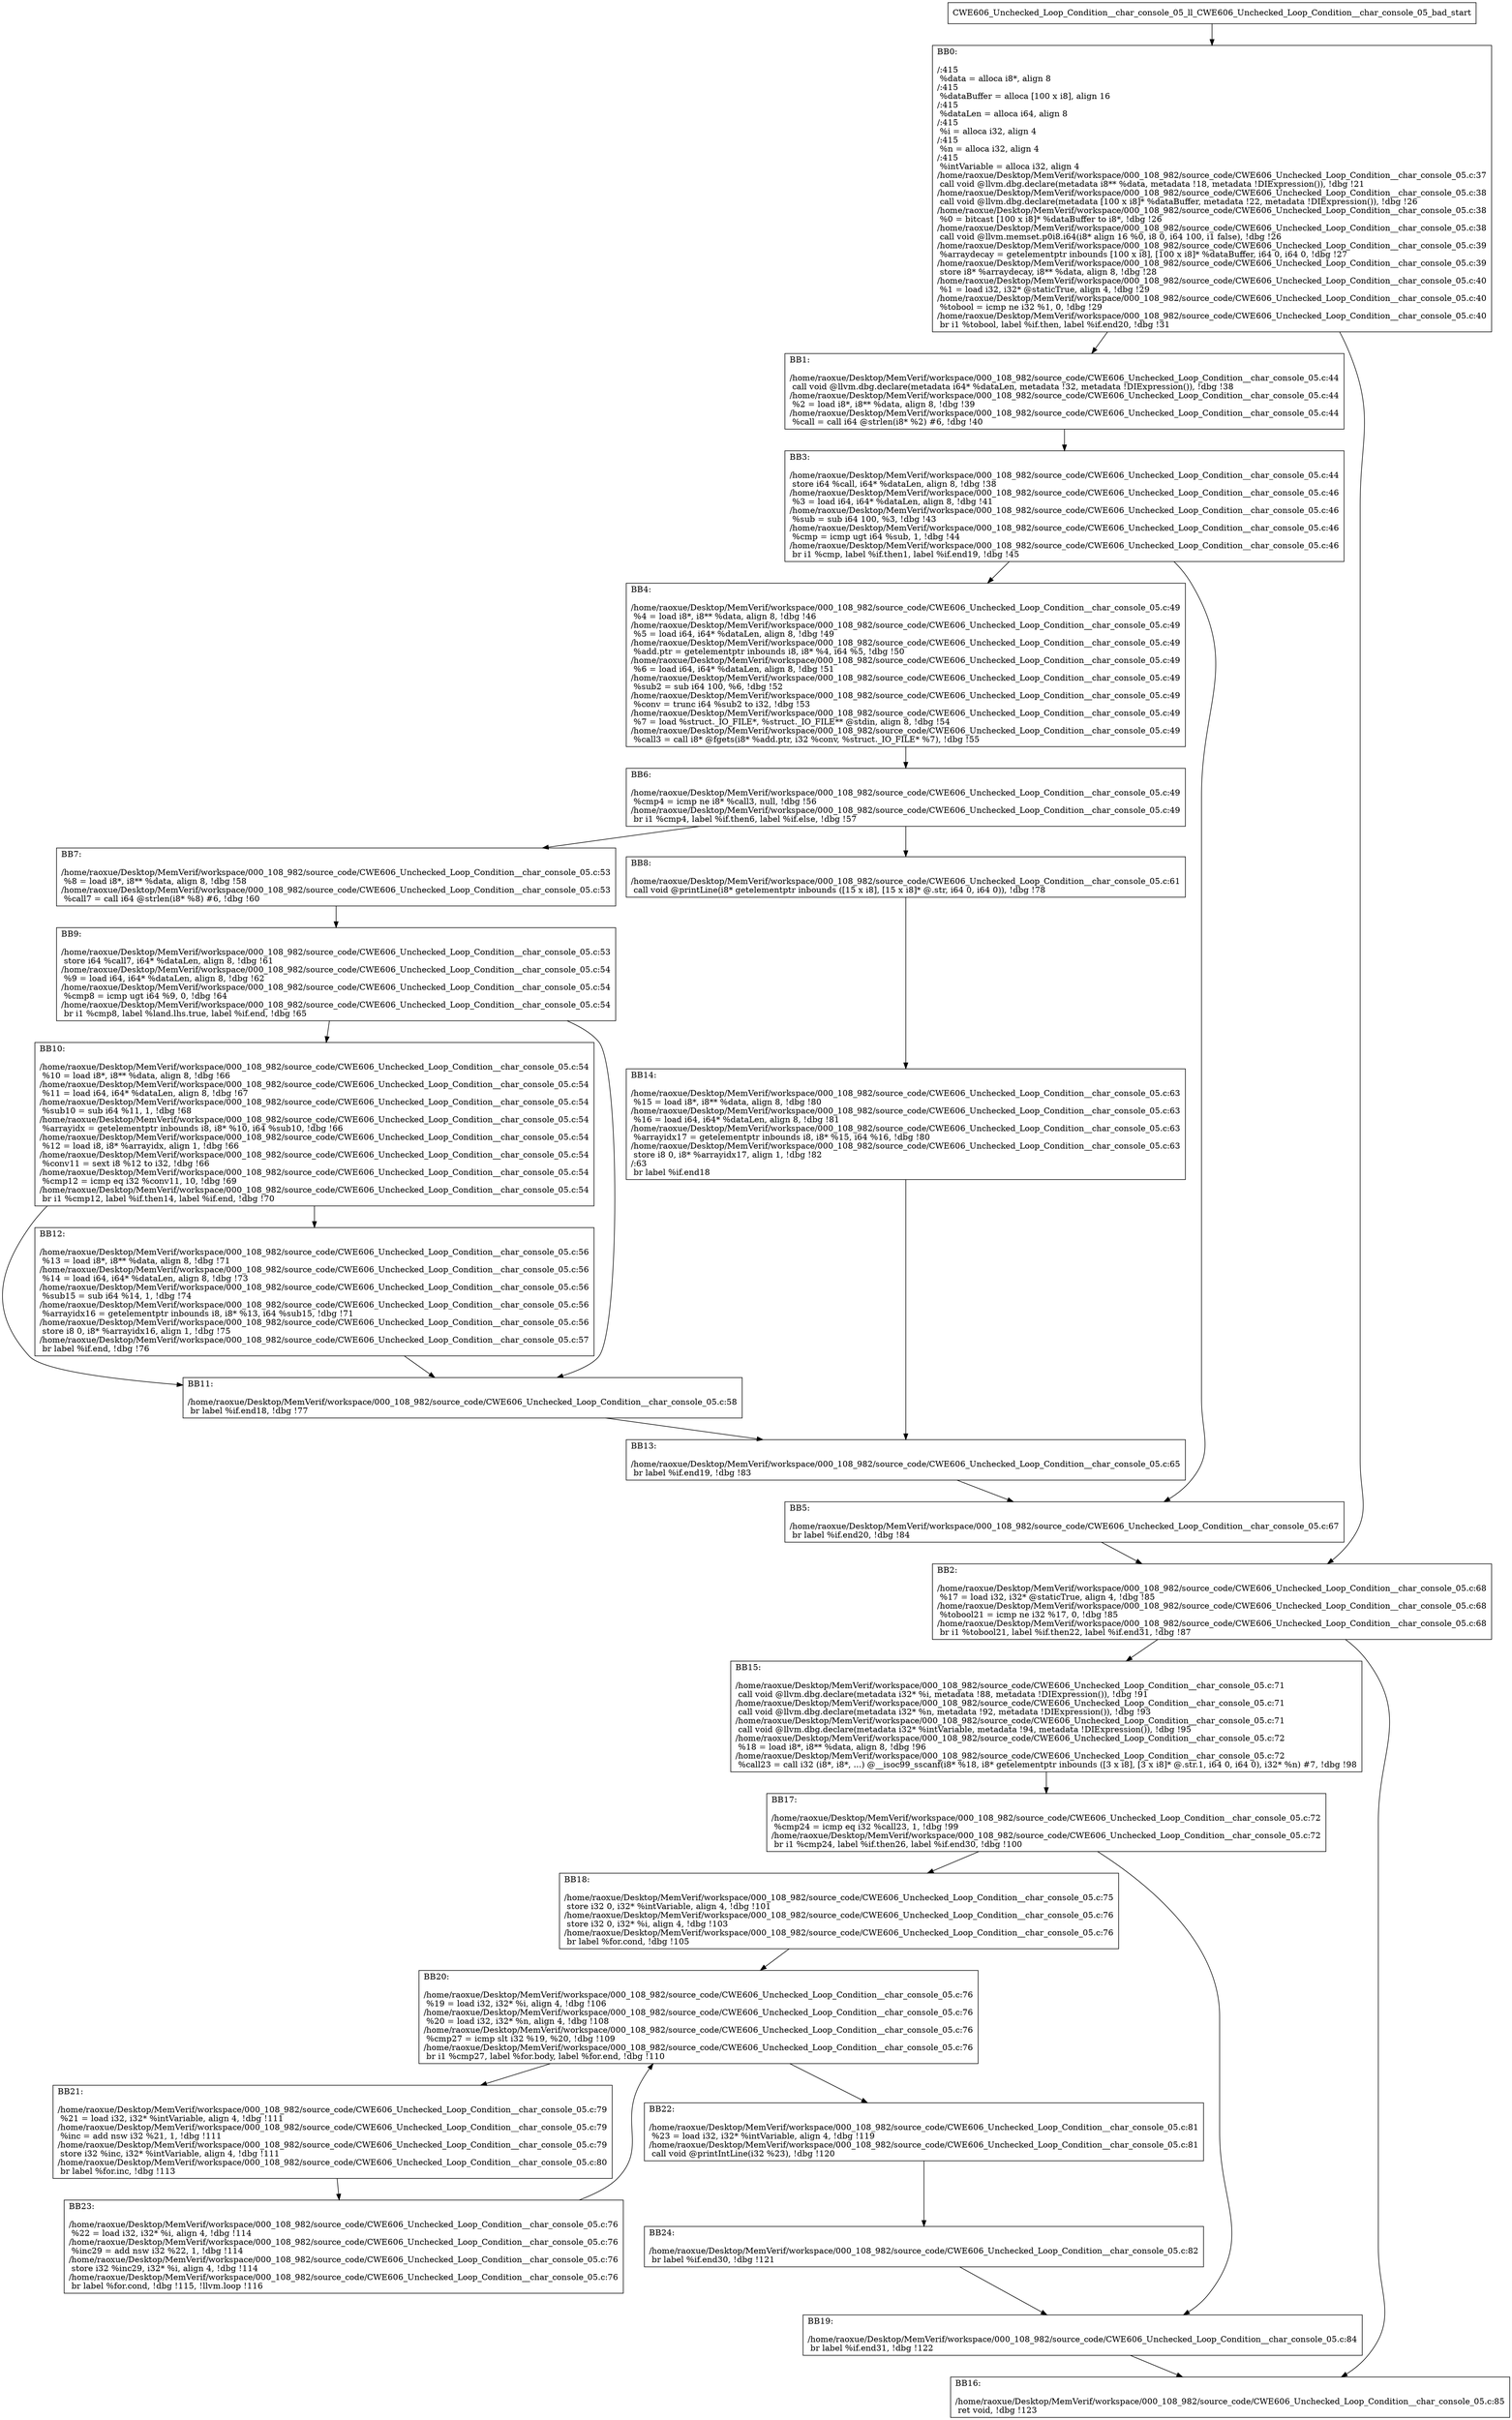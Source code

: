 digraph "CFG for'CWE606_Unchecked_Loop_Condition__char_console_05_ll_CWE606_Unchecked_Loop_Condition__char_console_05_bad' function" {
	BBCWE606_Unchecked_Loop_Condition__char_console_05_ll_CWE606_Unchecked_Loop_Condition__char_console_05_bad_start[shape=record,label="{CWE606_Unchecked_Loop_Condition__char_console_05_ll_CWE606_Unchecked_Loop_Condition__char_console_05_bad_start}"];
	BBCWE606_Unchecked_Loop_Condition__char_console_05_ll_CWE606_Unchecked_Loop_Condition__char_console_05_bad_start-> CWE606_Unchecked_Loop_Condition__char_console_05_ll_CWE606_Unchecked_Loop_Condition__char_console_05_badBB0;
	CWE606_Unchecked_Loop_Condition__char_console_05_ll_CWE606_Unchecked_Loop_Condition__char_console_05_badBB0 [shape=record, label="{BB0:\l\l/:415\l
  %data = alloca i8*, align 8\l
/:415\l
  %dataBuffer = alloca [100 x i8], align 16\l
/:415\l
  %dataLen = alloca i64, align 8\l
/:415\l
  %i = alloca i32, align 4\l
/:415\l
  %n = alloca i32, align 4\l
/:415\l
  %intVariable = alloca i32, align 4\l
/home/raoxue/Desktop/MemVerif/workspace/000_108_982/source_code/CWE606_Unchecked_Loop_Condition__char_console_05.c:37\l
  call void @llvm.dbg.declare(metadata i8** %data, metadata !18, metadata !DIExpression()), !dbg !21\l
/home/raoxue/Desktop/MemVerif/workspace/000_108_982/source_code/CWE606_Unchecked_Loop_Condition__char_console_05.c:38\l
  call void @llvm.dbg.declare(metadata [100 x i8]* %dataBuffer, metadata !22, metadata !DIExpression()), !dbg !26\l
/home/raoxue/Desktop/MemVerif/workspace/000_108_982/source_code/CWE606_Unchecked_Loop_Condition__char_console_05.c:38\l
  %0 = bitcast [100 x i8]* %dataBuffer to i8*, !dbg !26\l
/home/raoxue/Desktop/MemVerif/workspace/000_108_982/source_code/CWE606_Unchecked_Loop_Condition__char_console_05.c:38\l
  call void @llvm.memset.p0i8.i64(i8* align 16 %0, i8 0, i64 100, i1 false), !dbg !26\l
/home/raoxue/Desktop/MemVerif/workspace/000_108_982/source_code/CWE606_Unchecked_Loop_Condition__char_console_05.c:39\l
  %arraydecay = getelementptr inbounds [100 x i8], [100 x i8]* %dataBuffer, i64 0, i64 0, !dbg !27\l
/home/raoxue/Desktop/MemVerif/workspace/000_108_982/source_code/CWE606_Unchecked_Loop_Condition__char_console_05.c:39\l
  store i8* %arraydecay, i8** %data, align 8, !dbg !28\l
/home/raoxue/Desktop/MemVerif/workspace/000_108_982/source_code/CWE606_Unchecked_Loop_Condition__char_console_05.c:40\l
  %1 = load i32, i32* @staticTrue, align 4, !dbg !29\l
/home/raoxue/Desktop/MemVerif/workspace/000_108_982/source_code/CWE606_Unchecked_Loop_Condition__char_console_05.c:40\l
  %tobool = icmp ne i32 %1, 0, !dbg !29\l
/home/raoxue/Desktop/MemVerif/workspace/000_108_982/source_code/CWE606_Unchecked_Loop_Condition__char_console_05.c:40\l
  br i1 %tobool, label %if.then, label %if.end20, !dbg !31\l
}"];
	CWE606_Unchecked_Loop_Condition__char_console_05_ll_CWE606_Unchecked_Loop_Condition__char_console_05_badBB0-> CWE606_Unchecked_Loop_Condition__char_console_05_ll_CWE606_Unchecked_Loop_Condition__char_console_05_badBB1;
	CWE606_Unchecked_Loop_Condition__char_console_05_ll_CWE606_Unchecked_Loop_Condition__char_console_05_badBB0-> CWE606_Unchecked_Loop_Condition__char_console_05_ll_CWE606_Unchecked_Loop_Condition__char_console_05_badBB2;
	CWE606_Unchecked_Loop_Condition__char_console_05_ll_CWE606_Unchecked_Loop_Condition__char_console_05_badBB1 [shape=record, label="{BB1:\l\l/home/raoxue/Desktop/MemVerif/workspace/000_108_982/source_code/CWE606_Unchecked_Loop_Condition__char_console_05.c:44\l
  call void @llvm.dbg.declare(metadata i64* %dataLen, metadata !32, metadata !DIExpression()), !dbg !38\l
/home/raoxue/Desktop/MemVerif/workspace/000_108_982/source_code/CWE606_Unchecked_Loop_Condition__char_console_05.c:44\l
  %2 = load i8*, i8** %data, align 8, !dbg !39\l
/home/raoxue/Desktop/MemVerif/workspace/000_108_982/source_code/CWE606_Unchecked_Loop_Condition__char_console_05.c:44\l
  %call = call i64 @strlen(i8* %2) #6, !dbg !40\l
}"];
	CWE606_Unchecked_Loop_Condition__char_console_05_ll_CWE606_Unchecked_Loop_Condition__char_console_05_badBB1-> CWE606_Unchecked_Loop_Condition__char_console_05_ll_CWE606_Unchecked_Loop_Condition__char_console_05_badBB3;
	CWE606_Unchecked_Loop_Condition__char_console_05_ll_CWE606_Unchecked_Loop_Condition__char_console_05_badBB3 [shape=record, label="{BB3:\l\l/home/raoxue/Desktop/MemVerif/workspace/000_108_982/source_code/CWE606_Unchecked_Loop_Condition__char_console_05.c:44\l
  store i64 %call, i64* %dataLen, align 8, !dbg !38\l
/home/raoxue/Desktop/MemVerif/workspace/000_108_982/source_code/CWE606_Unchecked_Loop_Condition__char_console_05.c:46\l
  %3 = load i64, i64* %dataLen, align 8, !dbg !41\l
/home/raoxue/Desktop/MemVerif/workspace/000_108_982/source_code/CWE606_Unchecked_Loop_Condition__char_console_05.c:46\l
  %sub = sub i64 100, %3, !dbg !43\l
/home/raoxue/Desktop/MemVerif/workspace/000_108_982/source_code/CWE606_Unchecked_Loop_Condition__char_console_05.c:46\l
  %cmp = icmp ugt i64 %sub, 1, !dbg !44\l
/home/raoxue/Desktop/MemVerif/workspace/000_108_982/source_code/CWE606_Unchecked_Loop_Condition__char_console_05.c:46\l
  br i1 %cmp, label %if.then1, label %if.end19, !dbg !45\l
}"];
	CWE606_Unchecked_Loop_Condition__char_console_05_ll_CWE606_Unchecked_Loop_Condition__char_console_05_badBB3-> CWE606_Unchecked_Loop_Condition__char_console_05_ll_CWE606_Unchecked_Loop_Condition__char_console_05_badBB4;
	CWE606_Unchecked_Loop_Condition__char_console_05_ll_CWE606_Unchecked_Loop_Condition__char_console_05_badBB3-> CWE606_Unchecked_Loop_Condition__char_console_05_ll_CWE606_Unchecked_Loop_Condition__char_console_05_badBB5;
	CWE606_Unchecked_Loop_Condition__char_console_05_ll_CWE606_Unchecked_Loop_Condition__char_console_05_badBB4 [shape=record, label="{BB4:\l\l/home/raoxue/Desktop/MemVerif/workspace/000_108_982/source_code/CWE606_Unchecked_Loop_Condition__char_console_05.c:49\l
  %4 = load i8*, i8** %data, align 8, !dbg !46\l
/home/raoxue/Desktop/MemVerif/workspace/000_108_982/source_code/CWE606_Unchecked_Loop_Condition__char_console_05.c:49\l
  %5 = load i64, i64* %dataLen, align 8, !dbg !49\l
/home/raoxue/Desktop/MemVerif/workspace/000_108_982/source_code/CWE606_Unchecked_Loop_Condition__char_console_05.c:49\l
  %add.ptr = getelementptr inbounds i8, i8* %4, i64 %5, !dbg !50\l
/home/raoxue/Desktop/MemVerif/workspace/000_108_982/source_code/CWE606_Unchecked_Loop_Condition__char_console_05.c:49\l
  %6 = load i64, i64* %dataLen, align 8, !dbg !51\l
/home/raoxue/Desktop/MemVerif/workspace/000_108_982/source_code/CWE606_Unchecked_Loop_Condition__char_console_05.c:49\l
  %sub2 = sub i64 100, %6, !dbg !52\l
/home/raoxue/Desktop/MemVerif/workspace/000_108_982/source_code/CWE606_Unchecked_Loop_Condition__char_console_05.c:49\l
  %conv = trunc i64 %sub2 to i32, !dbg !53\l
/home/raoxue/Desktop/MemVerif/workspace/000_108_982/source_code/CWE606_Unchecked_Loop_Condition__char_console_05.c:49\l
  %7 = load %struct._IO_FILE*, %struct._IO_FILE** @stdin, align 8, !dbg !54\l
/home/raoxue/Desktop/MemVerif/workspace/000_108_982/source_code/CWE606_Unchecked_Loop_Condition__char_console_05.c:49\l
  %call3 = call i8* @fgets(i8* %add.ptr, i32 %conv, %struct._IO_FILE* %7), !dbg !55\l
}"];
	CWE606_Unchecked_Loop_Condition__char_console_05_ll_CWE606_Unchecked_Loop_Condition__char_console_05_badBB4-> CWE606_Unchecked_Loop_Condition__char_console_05_ll_CWE606_Unchecked_Loop_Condition__char_console_05_badBB6;
	CWE606_Unchecked_Loop_Condition__char_console_05_ll_CWE606_Unchecked_Loop_Condition__char_console_05_badBB6 [shape=record, label="{BB6:\l\l/home/raoxue/Desktop/MemVerif/workspace/000_108_982/source_code/CWE606_Unchecked_Loop_Condition__char_console_05.c:49\l
  %cmp4 = icmp ne i8* %call3, null, !dbg !56\l
/home/raoxue/Desktop/MemVerif/workspace/000_108_982/source_code/CWE606_Unchecked_Loop_Condition__char_console_05.c:49\l
  br i1 %cmp4, label %if.then6, label %if.else, !dbg !57\l
}"];
	CWE606_Unchecked_Loop_Condition__char_console_05_ll_CWE606_Unchecked_Loop_Condition__char_console_05_badBB6-> CWE606_Unchecked_Loop_Condition__char_console_05_ll_CWE606_Unchecked_Loop_Condition__char_console_05_badBB7;
	CWE606_Unchecked_Loop_Condition__char_console_05_ll_CWE606_Unchecked_Loop_Condition__char_console_05_badBB6-> CWE606_Unchecked_Loop_Condition__char_console_05_ll_CWE606_Unchecked_Loop_Condition__char_console_05_badBB8;
	CWE606_Unchecked_Loop_Condition__char_console_05_ll_CWE606_Unchecked_Loop_Condition__char_console_05_badBB7 [shape=record, label="{BB7:\l\l/home/raoxue/Desktop/MemVerif/workspace/000_108_982/source_code/CWE606_Unchecked_Loop_Condition__char_console_05.c:53\l
  %8 = load i8*, i8** %data, align 8, !dbg !58\l
/home/raoxue/Desktop/MemVerif/workspace/000_108_982/source_code/CWE606_Unchecked_Loop_Condition__char_console_05.c:53\l
  %call7 = call i64 @strlen(i8* %8) #6, !dbg !60\l
}"];
	CWE606_Unchecked_Loop_Condition__char_console_05_ll_CWE606_Unchecked_Loop_Condition__char_console_05_badBB7-> CWE606_Unchecked_Loop_Condition__char_console_05_ll_CWE606_Unchecked_Loop_Condition__char_console_05_badBB9;
	CWE606_Unchecked_Loop_Condition__char_console_05_ll_CWE606_Unchecked_Loop_Condition__char_console_05_badBB9 [shape=record, label="{BB9:\l\l/home/raoxue/Desktop/MemVerif/workspace/000_108_982/source_code/CWE606_Unchecked_Loop_Condition__char_console_05.c:53\l
  store i64 %call7, i64* %dataLen, align 8, !dbg !61\l
/home/raoxue/Desktop/MemVerif/workspace/000_108_982/source_code/CWE606_Unchecked_Loop_Condition__char_console_05.c:54\l
  %9 = load i64, i64* %dataLen, align 8, !dbg !62\l
/home/raoxue/Desktop/MemVerif/workspace/000_108_982/source_code/CWE606_Unchecked_Loop_Condition__char_console_05.c:54\l
  %cmp8 = icmp ugt i64 %9, 0, !dbg !64\l
/home/raoxue/Desktop/MemVerif/workspace/000_108_982/source_code/CWE606_Unchecked_Loop_Condition__char_console_05.c:54\l
  br i1 %cmp8, label %land.lhs.true, label %if.end, !dbg !65\l
}"];
	CWE606_Unchecked_Loop_Condition__char_console_05_ll_CWE606_Unchecked_Loop_Condition__char_console_05_badBB9-> CWE606_Unchecked_Loop_Condition__char_console_05_ll_CWE606_Unchecked_Loop_Condition__char_console_05_badBB10;
	CWE606_Unchecked_Loop_Condition__char_console_05_ll_CWE606_Unchecked_Loop_Condition__char_console_05_badBB9-> CWE606_Unchecked_Loop_Condition__char_console_05_ll_CWE606_Unchecked_Loop_Condition__char_console_05_badBB11;
	CWE606_Unchecked_Loop_Condition__char_console_05_ll_CWE606_Unchecked_Loop_Condition__char_console_05_badBB10 [shape=record, label="{BB10:\l\l/home/raoxue/Desktop/MemVerif/workspace/000_108_982/source_code/CWE606_Unchecked_Loop_Condition__char_console_05.c:54\l
  %10 = load i8*, i8** %data, align 8, !dbg !66\l
/home/raoxue/Desktop/MemVerif/workspace/000_108_982/source_code/CWE606_Unchecked_Loop_Condition__char_console_05.c:54\l
  %11 = load i64, i64* %dataLen, align 8, !dbg !67\l
/home/raoxue/Desktop/MemVerif/workspace/000_108_982/source_code/CWE606_Unchecked_Loop_Condition__char_console_05.c:54\l
  %sub10 = sub i64 %11, 1, !dbg !68\l
/home/raoxue/Desktop/MemVerif/workspace/000_108_982/source_code/CWE606_Unchecked_Loop_Condition__char_console_05.c:54\l
  %arrayidx = getelementptr inbounds i8, i8* %10, i64 %sub10, !dbg !66\l
/home/raoxue/Desktop/MemVerif/workspace/000_108_982/source_code/CWE606_Unchecked_Loop_Condition__char_console_05.c:54\l
  %12 = load i8, i8* %arrayidx, align 1, !dbg !66\l
/home/raoxue/Desktop/MemVerif/workspace/000_108_982/source_code/CWE606_Unchecked_Loop_Condition__char_console_05.c:54\l
  %conv11 = sext i8 %12 to i32, !dbg !66\l
/home/raoxue/Desktop/MemVerif/workspace/000_108_982/source_code/CWE606_Unchecked_Loop_Condition__char_console_05.c:54\l
  %cmp12 = icmp eq i32 %conv11, 10, !dbg !69\l
/home/raoxue/Desktop/MemVerif/workspace/000_108_982/source_code/CWE606_Unchecked_Loop_Condition__char_console_05.c:54\l
  br i1 %cmp12, label %if.then14, label %if.end, !dbg !70\l
}"];
	CWE606_Unchecked_Loop_Condition__char_console_05_ll_CWE606_Unchecked_Loop_Condition__char_console_05_badBB10-> CWE606_Unchecked_Loop_Condition__char_console_05_ll_CWE606_Unchecked_Loop_Condition__char_console_05_badBB12;
	CWE606_Unchecked_Loop_Condition__char_console_05_ll_CWE606_Unchecked_Loop_Condition__char_console_05_badBB10-> CWE606_Unchecked_Loop_Condition__char_console_05_ll_CWE606_Unchecked_Loop_Condition__char_console_05_badBB11;
	CWE606_Unchecked_Loop_Condition__char_console_05_ll_CWE606_Unchecked_Loop_Condition__char_console_05_badBB12 [shape=record, label="{BB12:\l\l/home/raoxue/Desktop/MemVerif/workspace/000_108_982/source_code/CWE606_Unchecked_Loop_Condition__char_console_05.c:56\l
  %13 = load i8*, i8** %data, align 8, !dbg !71\l
/home/raoxue/Desktop/MemVerif/workspace/000_108_982/source_code/CWE606_Unchecked_Loop_Condition__char_console_05.c:56\l
  %14 = load i64, i64* %dataLen, align 8, !dbg !73\l
/home/raoxue/Desktop/MemVerif/workspace/000_108_982/source_code/CWE606_Unchecked_Loop_Condition__char_console_05.c:56\l
  %sub15 = sub i64 %14, 1, !dbg !74\l
/home/raoxue/Desktop/MemVerif/workspace/000_108_982/source_code/CWE606_Unchecked_Loop_Condition__char_console_05.c:56\l
  %arrayidx16 = getelementptr inbounds i8, i8* %13, i64 %sub15, !dbg !71\l
/home/raoxue/Desktop/MemVerif/workspace/000_108_982/source_code/CWE606_Unchecked_Loop_Condition__char_console_05.c:56\l
  store i8 0, i8* %arrayidx16, align 1, !dbg !75\l
/home/raoxue/Desktop/MemVerif/workspace/000_108_982/source_code/CWE606_Unchecked_Loop_Condition__char_console_05.c:57\l
  br label %if.end, !dbg !76\l
}"];
	CWE606_Unchecked_Loop_Condition__char_console_05_ll_CWE606_Unchecked_Loop_Condition__char_console_05_badBB12-> CWE606_Unchecked_Loop_Condition__char_console_05_ll_CWE606_Unchecked_Loop_Condition__char_console_05_badBB11;
	CWE606_Unchecked_Loop_Condition__char_console_05_ll_CWE606_Unchecked_Loop_Condition__char_console_05_badBB11 [shape=record, label="{BB11:\l\l/home/raoxue/Desktop/MemVerif/workspace/000_108_982/source_code/CWE606_Unchecked_Loop_Condition__char_console_05.c:58\l
  br label %if.end18, !dbg !77\l
}"];
	CWE606_Unchecked_Loop_Condition__char_console_05_ll_CWE606_Unchecked_Loop_Condition__char_console_05_badBB11-> CWE606_Unchecked_Loop_Condition__char_console_05_ll_CWE606_Unchecked_Loop_Condition__char_console_05_badBB13;
	CWE606_Unchecked_Loop_Condition__char_console_05_ll_CWE606_Unchecked_Loop_Condition__char_console_05_badBB8 [shape=record, label="{BB8:\l\l/home/raoxue/Desktop/MemVerif/workspace/000_108_982/source_code/CWE606_Unchecked_Loop_Condition__char_console_05.c:61\l
  call void @printLine(i8* getelementptr inbounds ([15 x i8], [15 x i8]* @.str, i64 0, i64 0)), !dbg !78\l
}"];
	CWE606_Unchecked_Loop_Condition__char_console_05_ll_CWE606_Unchecked_Loop_Condition__char_console_05_badBB8-> CWE606_Unchecked_Loop_Condition__char_console_05_ll_CWE606_Unchecked_Loop_Condition__char_console_05_badBB14;
	CWE606_Unchecked_Loop_Condition__char_console_05_ll_CWE606_Unchecked_Loop_Condition__char_console_05_badBB14 [shape=record, label="{BB14:\l\l/home/raoxue/Desktop/MemVerif/workspace/000_108_982/source_code/CWE606_Unchecked_Loop_Condition__char_console_05.c:63\l
  %15 = load i8*, i8** %data, align 8, !dbg !80\l
/home/raoxue/Desktop/MemVerif/workspace/000_108_982/source_code/CWE606_Unchecked_Loop_Condition__char_console_05.c:63\l
  %16 = load i64, i64* %dataLen, align 8, !dbg !81\l
/home/raoxue/Desktop/MemVerif/workspace/000_108_982/source_code/CWE606_Unchecked_Loop_Condition__char_console_05.c:63\l
  %arrayidx17 = getelementptr inbounds i8, i8* %15, i64 %16, !dbg !80\l
/home/raoxue/Desktop/MemVerif/workspace/000_108_982/source_code/CWE606_Unchecked_Loop_Condition__char_console_05.c:63\l
  store i8 0, i8* %arrayidx17, align 1, !dbg !82\l
/:63\l
  br label %if.end18\l
}"];
	CWE606_Unchecked_Loop_Condition__char_console_05_ll_CWE606_Unchecked_Loop_Condition__char_console_05_badBB14-> CWE606_Unchecked_Loop_Condition__char_console_05_ll_CWE606_Unchecked_Loop_Condition__char_console_05_badBB13;
	CWE606_Unchecked_Loop_Condition__char_console_05_ll_CWE606_Unchecked_Loop_Condition__char_console_05_badBB13 [shape=record, label="{BB13:\l\l/home/raoxue/Desktop/MemVerif/workspace/000_108_982/source_code/CWE606_Unchecked_Loop_Condition__char_console_05.c:65\l
  br label %if.end19, !dbg !83\l
}"];
	CWE606_Unchecked_Loop_Condition__char_console_05_ll_CWE606_Unchecked_Loop_Condition__char_console_05_badBB13-> CWE606_Unchecked_Loop_Condition__char_console_05_ll_CWE606_Unchecked_Loop_Condition__char_console_05_badBB5;
	CWE606_Unchecked_Loop_Condition__char_console_05_ll_CWE606_Unchecked_Loop_Condition__char_console_05_badBB5 [shape=record, label="{BB5:\l\l/home/raoxue/Desktop/MemVerif/workspace/000_108_982/source_code/CWE606_Unchecked_Loop_Condition__char_console_05.c:67\l
  br label %if.end20, !dbg !84\l
}"];
	CWE606_Unchecked_Loop_Condition__char_console_05_ll_CWE606_Unchecked_Loop_Condition__char_console_05_badBB5-> CWE606_Unchecked_Loop_Condition__char_console_05_ll_CWE606_Unchecked_Loop_Condition__char_console_05_badBB2;
	CWE606_Unchecked_Loop_Condition__char_console_05_ll_CWE606_Unchecked_Loop_Condition__char_console_05_badBB2 [shape=record, label="{BB2:\l\l/home/raoxue/Desktop/MemVerif/workspace/000_108_982/source_code/CWE606_Unchecked_Loop_Condition__char_console_05.c:68\l
  %17 = load i32, i32* @staticTrue, align 4, !dbg !85\l
/home/raoxue/Desktop/MemVerif/workspace/000_108_982/source_code/CWE606_Unchecked_Loop_Condition__char_console_05.c:68\l
  %tobool21 = icmp ne i32 %17, 0, !dbg !85\l
/home/raoxue/Desktop/MemVerif/workspace/000_108_982/source_code/CWE606_Unchecked_Loop_Condition__char_console_05.c:68\l
  br i1 %tobool21, label %if.then22, label %if.end31, !dbg !87\l
}"];
	CWE606_Unchecked_Loop_Condition__char_console_05_ll_CWE606_Unchecked_Loop_Condition__char_console_05_badBB2-> CWE606_Unchecked_Loop_Condition__char_console_05_ll_CWE606_Unchecked_Loop_Condition__char_console_05_badBB15;
	CWE606_Unchecked_Loop_Condition__char_console_05_ll_CWE606_Unchecked_Loop_Condition__char_console_05_badBB2-> CWE606_Unchecked_Loop_Condition__char_console_05_ll_CWE606_Unchecked_Loop_Condition__char_console_05_badBB16;
	CWE606_Unchecked_Loop_Condition__char_console_05_ll_CWE606_Unchecked_Loop_Condition__char_console_05_badBB15 [shape=record, label="{BB15:\l\l/home/raoxue/Desktop/MemVerif/workspace/000_108_982/source_code/CWE606_Unchecked_Loop_Condition__char_console_05.c:71\l
  call void @llvm.dbg.declare(metadata i32* %i, metadata !88, metadata !DIExpression()), !dbg !91\l
/home/raoxue/Desktop/MemVerif/workspace/000_108_982/source_code/CWE606_Unchecked_Loop_Condition__char_console_05.c:71\l
  call void @llvm.dbg.declare(metadata i32* %n, metadata !92, metadata !DIExpression()), !dbg !93\l
/home/raoxue/Desktop/MemVerif/workspace/000_108_982/source_code/CWE606_Unchecked_Loop_Condition__char_console_05.c:71\l
  call void @llvm.dbg.declare(metadata i32* %intVariable, metadata !94, metadata !DIExpression()), !dbg !95\l
/home/raoxue/Desktop/MemVerif/workspace/000_108_982/source_code/CWE606_Unchecked_Loop_Condition__char_console_05.c:72\l
  %18 = load i8*, i8** %data, align 8, !dbg !96\l
/home/raoxue/Desktop/MemVerif/workspace/000_108_982/source_code/CWE606_Unchecked_Loop_Condition__char_console_05.c:72\l
  %call23 = call i32 (i8*, i8*, ...) @__isoc99_sscanf(i8* %18, i8* getelementptr inbounds ([3 x i8], [3 x i8]* @.str.1, i64 0, i64 0), i32* %n) #7, !dbg !98\l
}"];
	CWE606_Unchecked_Loop_Condition__char_console_05_ll_CWE606_Unchecked_Loop_Condition__char_console_05_badBB15-> CWE606_Unchecked_Loop_Condition__char_console_05_ll_CWE606_Unchecked_Loop_Condition__char_console_05_badBB17;
	CWE606_Unchecked_Loop_Condition__char_console_05_ll_CWE606_Unchecked_Loop_Condition__char_console_05_badBB17 [shape=record, label="{BB17:\l\l/home/raoxue/Desktop/MemVerif/workspace/000_108_982/source_code/CWE606_Unchecked_Loop_Condition__char_console_05.c:72\l
  %cmp24 = icmp eq i32 %call23, 1, !dbg !99\l
/home/raoxue/Desktop/MemVerif/workspace/000_108_982/source_code/CWE606_Unchecked_Loop_Condition__char_console_05.c:72\l
  br i1 %cmp24, label %if.then26, label %if.end30, !dbg !100\l
}"];
	CWE606_Unchecked_Loop_Condition__char_console_05_ll_CWE606_Unchecked_Loop_Condition__char_console_05_badBB17-> CWE606_Unchecked_Loop_Condition__char_console_05_ll_CWE606_Unchecked_Loop_Condition__char_console_05_badBB18;
	CWE606_Unchecked_Loop_Condition__char_console_05_ll_CWE606_Unchecked_Loop_Condition__char_console_05_badBB17-> CWE606_Unchecked_Loop_Condition__char_console_05_ll_CWE606_Unchecked_Loop_Condition__char_console_05_badBB19;
	CWE606_Unchecked_Loop_Condition__char_console_05_ll_CWE606_Unchecked_Loop_Condition__char_console_05_badBB18 [shape=record, label="{BB18:\l\l/home/raoxue/Desktop/MemVerif/workspace/000_108_982/source_code/CWE606_Unchecked_Loop_Condition__char_console_05.c:75\l
  store i32 0, i32* %intVariable, align 4, !dbg !101\l
/home/raoxue/Desktop/MemVerif/workspace/000_108_982/source_code/CWE606_Unchecked_Loop_Condition__char_console_05.c:76\l
  store i32 0, i32* %i, align 4, !dbg !103\l
/home/raoxue/Desktop/MemVerif/workspace/000_108_982/source_code/CWE606_Unchecked_Loop_Condition__char_console_05.c:76\l
  br label %for.cond, !dbg !105\l
}"];
	CWE606_Unchecked_Loop_Condition__char_console_05_ll_CWE606_Unchecked_Loop_Condition__char_console_05_badBB18-> CWE606_Unchecked_Loop_Condition__char_console_05_ll_CWE606_Unchecked_Loop_Condition__char_console_05_badBB20;
	CWE606_Unchecked_Loop_Condition__char_console_05_ll_CWE606_Unchecked_Loop_Condition__char_console_05_badBB20 [shape=record, label="{BB20:\l\l/home/raoxue/Desktop/MemVerif/workspace/000_108_982/source_code/CWE606_Unchecked_Loop_Condition__char_console_05.c:76\l
  %19 = load i32, i32* %i, align 4, !dbg !106\l
/home/raoxue/Desktop/MemVerif/workspace/000_108_982/source_code/CWE606_Unchecked_Loop_Condition__char_console_05.c:76\l
  %20 = load i32, i32* %n, align 4, !dbg !108\l
/home/raoxue/Desktop/MemVerif/workspace/000_108_982/source_code/CWE606_Unchecked_Loop_Condition__char_console_05.c:76\l
  %cmp27 = icmp slt i32 %19, %20, !dbg !109\l
/home/raoxue/Desktop/MemVerif/workspace/000_108_982/source_code/CWE606_Unchecked_Loop_Condition__char_console_05.c:76\l
  br i1 %cmp27, label %for.body, label %for.end, !dbg !110\l
}"];
	CWE606_Unchecked_Loop_Condition__char_console_05_ll_CWE606_Unchecked_Loop_Condition__char_console_05_badBB20-> CWE606_Unchecked_Loop_Condition__char_console_05_ll_CWE606_Unchecked_Loop_Condition__char_console_05_badBB21;
	CWE606_Unchecked_Loop_Condition__char_console_05_ll_CWE606_Unchecked_Loop_Condition__char_console_05_badBB20-> CWE606_Unchecked_Loop_Condition__char_console_05_ll_CWE606_Unchecked_Loop_Condition__char_console_05_badBB22;
	CWE606_Unchecked_Loop_Condition__char_console_05_ll_CWE606_Unchecked_Loop_Condition__char_console_05_badBB21 [shape=record, label="{BB21:\l\l/home/raoxue/Desktop/MemVerif/workspace/000_108_982/source_code/CWE606_Unchecked_Loop_Condition__char_console_05.c:79\l
  %21 = load i32, i32* %intVariable, align 4, !dbg !111\l
/home/raoxue/Desktop/MemVerif/workspace/000_108_982/source_code/CWE606_Unchecked_Loop_Condition__char_console_05.c:79\l
  %inc = add nsw i32 %21, 1, !dbg !111\l
/home/raoxue/Desktop/MemVerif/workspace/000_108_982/source_code/CWE606_Unchecked_Loop_Condition__char_console_05.c:79\l
  store i32 %inc, i32* %intVariable, align 4, !dbg !111\l
/home/raoxue/Desktop/MemVerif/workspace/000_108_982/source_code/CWE606_Unchecked_Loop_Condition__char_console_05.c:80\l
  br label %for.inc, !dbg !113\l
}"];
	CWE606_Unchecked_Loop_Condition__char_console_05_ll_CWE606_Unchecked_Loop_Condition__char_console_05_badBB21-> CWE606_Unchecked_Loop_Condition__char_console_05_ll_CWE606_Unchecked_Loop_Condition__char_console_05_badBB23;
	CWE606_Unchecked_Loop_Condition__char_console_05_ll_CWE606_Unchecked_Loop_Condition__char_console_05_badBB23 [shape=record, label="{BB23:\l\l/home/raoxue/Desktop/MemVerif/workspace/000_108_982/source_code/CWE606_Unchecked_Loop_Condition__char_console_05.c:76\l
  %22 = load i32, i32* %i, align 4, !dbg !114\l
/home/raoxue/Desktop/MemVerif/workspace/000_108_982/source_code/CWE606_Unchecked_Loop_Condition__char_console_05.c:76\l
  %inc29 = add nsw i32 %22, 1, !dbg !114\l
/home/raoxue/Desktop/MemVerif/workspace/000_108_982/source_code/CWE606_Unchecked_Loop_Condition__char_console_05.c:76\l
  store i32 %inc29, i32* %i, align 4, !dbg !114\l
/home/raoxue/Desktop/MemVerif/workspace/000_108_982/source_code/CWE606_Unchecked_Loop_Condition__char_console_05.c:76\l
  br label %for.cond, !dbg !115, !llvm.loop !116\l
}"];
	CWE606_Unchecked_Loop_Condition__char_console_05_ll_CWE606_Unchecked_Loop_Condition__char_console_05_badBB23-> CWE606_Unchecked_Loop_Condition__char_console_05_ll_CWE606_Unchecked_Loop_Condition__char_console_05_badBB20;
	CWE606_Unchecked_Loop_Condition__char_console_05_ll_CWE606_Unchecked_Loop_Condition__char_console_05_badBB22 [shape=record, label="{BB22:\l\l/home/raoxue/Desktop/MemVerif/workspace/000_108_982/source_code/CWE606_Unchecked_Loop_Condition__char_console_05.c:81\l
  %23 = load i32, i32* %intVariable, align 4, !dbg !119\l
/home/raoxue/Desktop/MemVerif/workspace/000_108_982/source_code/CWE606_Unchecked_Loop_Condition__char_console_05.c:81\l
  call void @printIntLine(i32 %23), !dbg !120\l
}"];
	CWE606_Unchecked_Loop_Condition__char_console_05_ll_CWE606_Unchecked_Loop_Condition__char_console_05_badBB22-> CWE606_Unchecked_Loop_Condition__char_console_05_ll_CWE606_Unchecked_Loop_Condition__char_console_05_badBB24;
	CWE606_Unchecked_Loop_Condition__char_console_05_ll_CWE606_Unchecked_Loop_Condition__char_console_05_badBB24 [shape=record, label="{BB24:\l\l/home/raoxue/Desktop/MemVerif/workspace/000_108_982/source_code/CWE606_Unchecked_Loop_Condition__char_console_05.c:82\l
  br label %if.end30, !dbg !121\l
}"];
	CWE606_Unchecked_Loop_Condition__char_console_05_ll_CWE606_Unchecked_Loop_Condition__char_console_05_badBB24-> CWE606_Unchecked_Loop_Condition__char_console_05_ll_CWE606_Unchecked_Loop_Condition__char_console_05_badBB19;
	CWE606_Unchecked_Loop_Condition__char_console_05_ll_CWE606_Unchecked_Loop_Condition__char_console_05_badBB19 [shape=record, label="{BB19:\l\l/home/raoxue/Desktop/MemVerif/workspace/000_108_982/source_code/CWE606_Unchecked_Loop_Condition__char_console_05.c:84\l
  br label %if.end31, !dbg !122\l
}"];
	CWE606_Unchecked_Loop_Condition__char_console_05_ll_CWE606_Unchecked_Loop_Condition__char_console_05_badBB19-> CWE606_Unchecked_Loop_Condition__char_console_05_ll_CWE606_Unchecked_Loop_Condition__char_console_05_badBB16;
	CWE606_Unchecked_Loop_Condition__char_console_05_ll_CWE606_Unchecked_Loop_Condition__char_console_05_badBB16 [shape=record, label="{BB16:\l\l/home/raoxue/Desktop/MemVerif/workspace/000_108_982/source_code/CWE606_Unchecked_Loop_Condition__char_console_05.c:85\l
  ret void, !dbg !123\l
}"];
}

